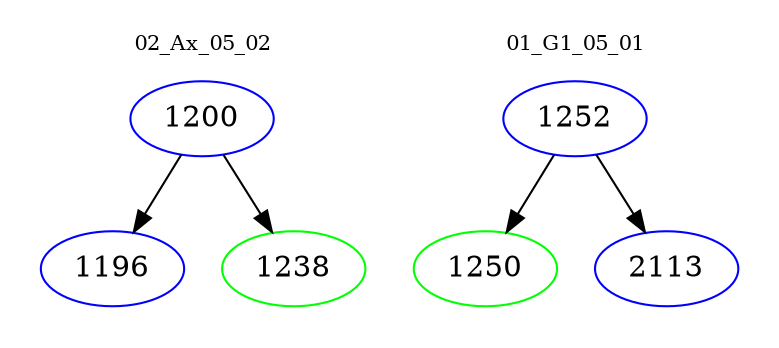 digraph{
subgraph cluster_0 {
color = white
label = "02_Ax_05_02";
fontsize=10;
T0_1200 [label="1200", color="blue"]
T0_1200 -> T0_1196 [color="black"]
T0_1196 [label="1196", color="blue"]
T0_1200 -> T0_1238 [color="black"]
T0_1238 [label="1238", color="green"]
}
subgraph cluster_1 {
color = white
label = "01_G1_05_01";
fontsize=10;
T1_1252 [label="1252", color="blue"]
T1_1252 -> T1_1250 [color="black"]
T1_1250 [label="1250", color="green"]
T1_1252 -> T1_2113 [color="black"]
T1_2113 [label="2113", color="blue"]
}
}
